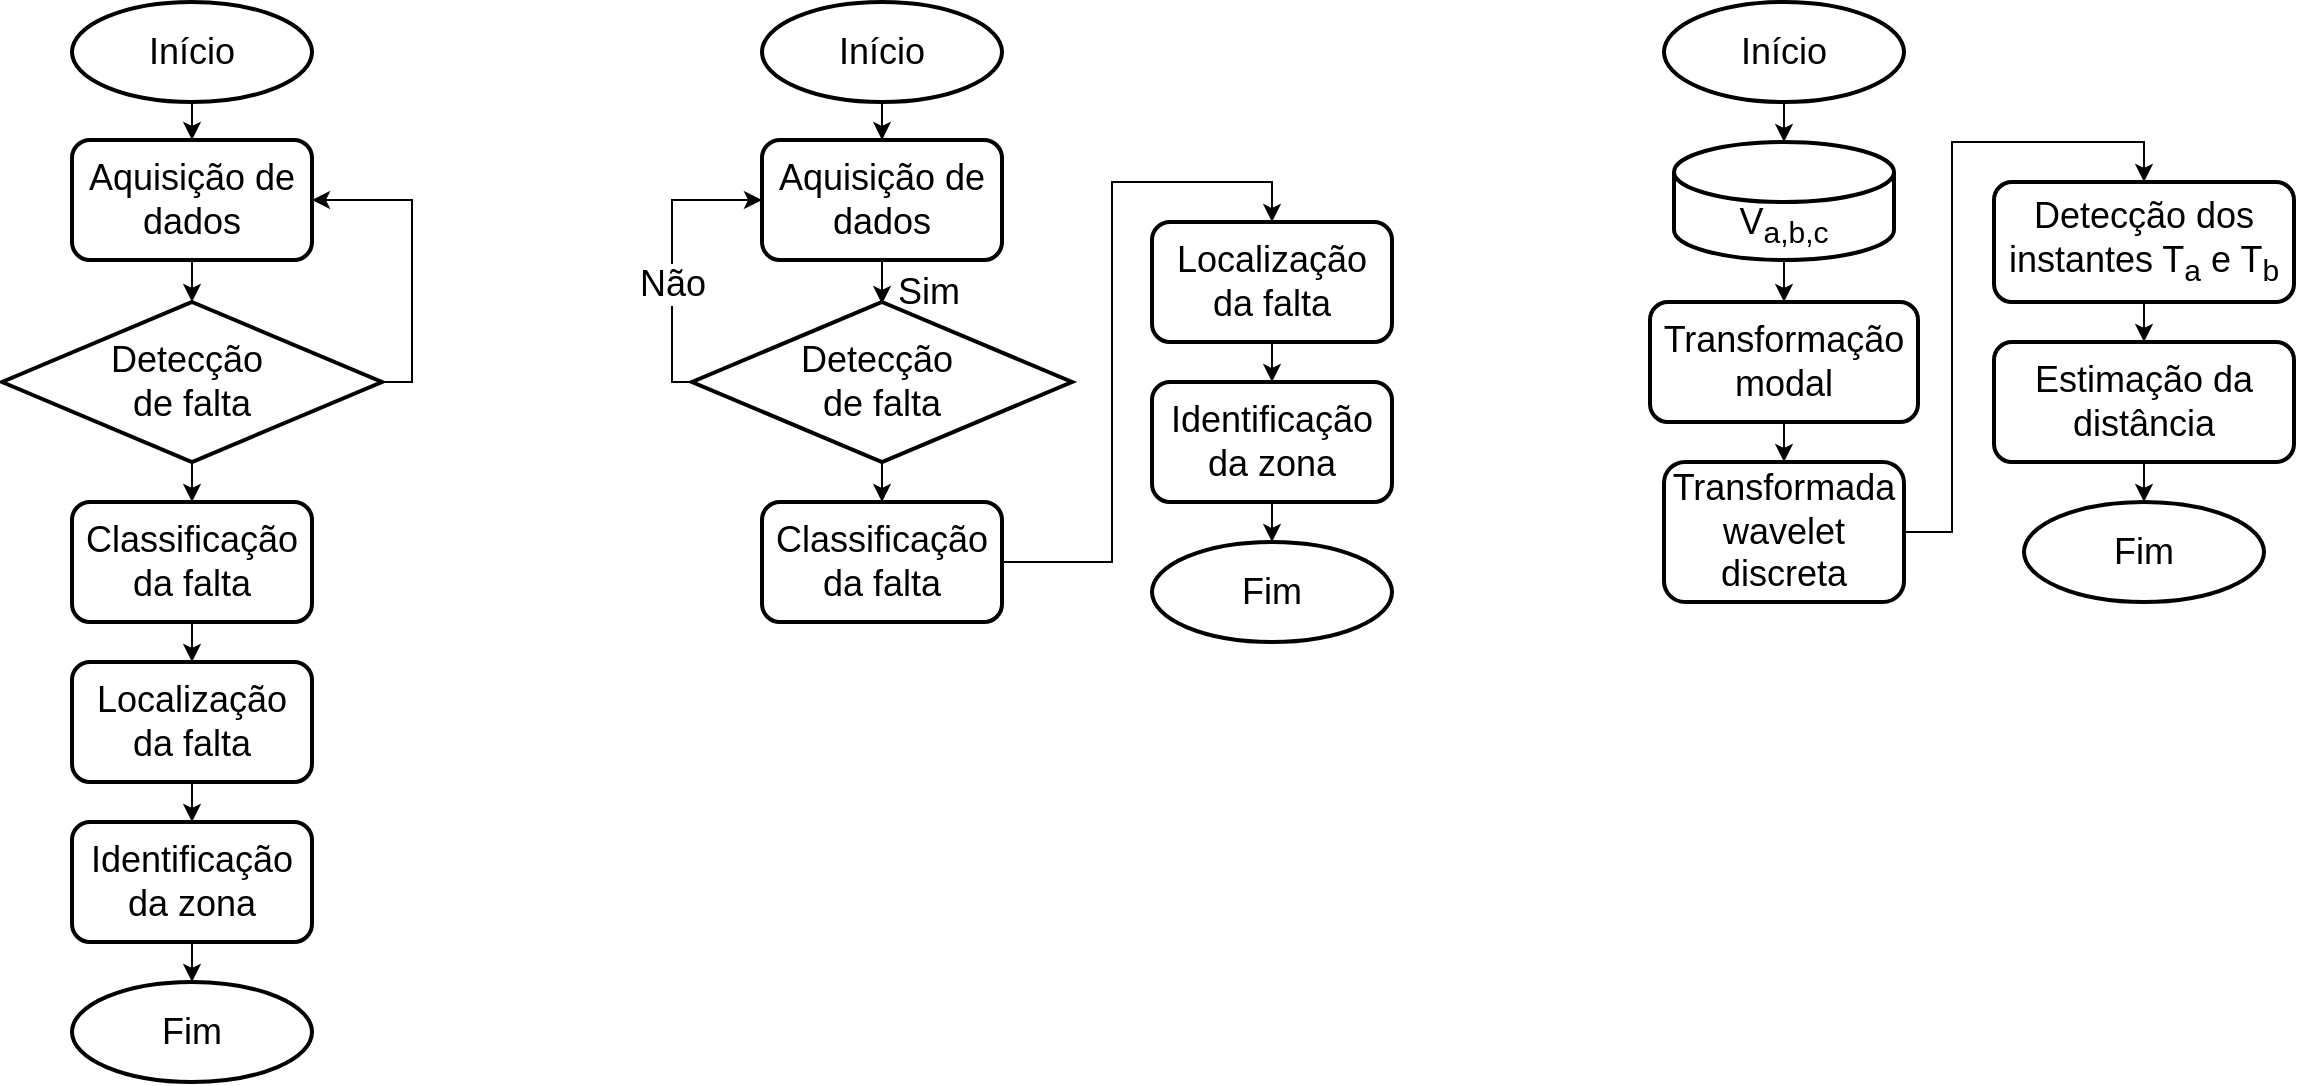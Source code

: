 <mxfile version="24.7.14">
  <diagram name="Página-1" id="QsBlmo5zc3FLVjuJQzoX">
    <mxGraphModel dx="963" dy="534" grid="1" gridSize="10" guides="1" tooltips="1" connect="1" arrows="1" fold="1" page="1" pageScale="1" pageWidth="827" pageHeight="1169" math="0" shadow="0">
      <root>
        <mxCell id="0" />
        <mxCell id="1" parent="0" />
        <mxCell id="IFKSleBwM63tv5aVSCFu-8" value="" style="edgeStyle=orthogonalEdgeStyle;rounded=0;orthogonalLoop=1;jettySize=auto;html=1;" edge="1" parent="1" source="IFKSleBwM63tv5aVSCFu-1" target="IFKSleBwM63tv5aVSCFu-2">
          <mxGeometry relative="1" as="geometry" />
        </mxCell>
        <mxCell id="IFKSleBwM63tv5aVSCFu-1" value="&lt;font style=&quot;font-size: 18px;&quot;&gt;Início&lt;/font&gt;" style="ellipse;whiteSpace=wrap;html=1;strokeWidth=2;" vertex="1" parent="1">
          <mxGeometry x="130" y="40" width="120" height="50" as="geometry" />
        </mxCell>
        <mxCell id="IFKSleBwM63tv5aVSCFu-9" value="" style="edgeStyle=orthogonalEdgeStyle;rounded=0;orthogonalLoop=1;jettySize=auto;html=1;" edge="1" parent="1" source="IFKSleBwM63tv5aVSCFu-2" target="IFKSleBwM63tv5aVSCFu-3">
          <mxGeometry relative="1" as="geometry" />
        </mxCell>
        <mxCell id="IFKSleBwM63tv5aVSCFu-2" value="&lt;font style=&quot;font-size: 18px;&quot;&gt;Aquisição de dados&lt;/font&gt;" style="rounded=1;whiteSpace=wrap;html=1;strokeWidth=2;" vertex="1" parent="1">
          <mxGeometry x="130" y="109" width="120" height="60" as="geometry" />
        </mxCell>
        <mxCell id="IFKSleBwM63tv5aVSCFu-11" value="" style="edgeStyle=orthogonalEdgeStyle;rounded=0;orthogonalLoop=1;jettySize=auto;html=1;" edge="1" parent="1" source="IFKSleBwM63tv5aVSCFu-3" target="IFKSleBwM63tv5aVSCFu-4">
          <mxGeometry relative="1" as="geometry" />
        </mxCell>
        <mxCell id="IFKSleBwM63tv5aVSCFu-18" style="edgeStyle=orthogonalEdgeStyle;rounded=0;orthogonalLoop=1;jettySize=auto;html=1;entryX=1;entryY=0.5;entryDx=0;entryDy=0;" edge="1" parent="1" source="IFKSleBwM63tv5aVSCFu-3" target="IFKSleBwM63tv5aVSCFu-2">
          <mxGeometry relative="1" as="geometry">
            <mxPoint x="330" y="220" as="targetPoint" />
            <Array as="points">
              <mxPoint x="300" y="230" />
              <mxPoint x="300" y="139" />
            </Array>
          </mxGeometry>
        </mxCell>
        <mxCell id="IFKSleBwM63tv5aVSCFu-3" value="&lt;font style=&quot;font-size: 18px;&quot;&gt;Detecção&amp;nbsp;&lt;/font&gt;&lt;div&gt;&lt;font style=&quot;font-size: 18px;&quot;&gt;de falta&lt;/font&gt;&lt;/div&gt;" style="rhombus;whiteSpace=wrap;html=1;strokeWidth=2;" vertex="1" parent="1">
          <mxGeometry x="95" y="190" width="190" height="80" as="geometry" />
        </mxCell>
        <mxCell id="IFKSleBwM63tv5aVSCFu-13" value="" style="edgeStyle=orthogonalEdgeStyle;rounded=0;orthogonalLoop=1;jettySize=auto;html=1;" edge="1" parent="1" source="IFKSleBwM63tv5aVSCFu-4" target="IFKSleBwM63tv5aVSCFu-5">
          <mxGeometry relative="1" as="geometry" />
        </mxCell>
        <mxCell id="IFKSleBwM63tv5aVSCFu-4" value="&lt;font style=&quot;font-size: 18px;&quot;&gt;Classificação da falta&lt;/font&gt;" style="rounded=1;whiteSpace=wrap;html=1;strokeWidth=2;" vertex="1" parent="1">
          <mxGeometry x="130" y="290" width="120" height="60" as="geometry" />
        </mxCell>
        <mxCell id="IFKSleBwM63tv5aVSCFu-14" value="" style="edgeStyle=orthogonalEdgeStyle;rounded=0;orthogonalLoop=1;jettySize=auto;html=1;" edge="1" parent="1" source="IFKSleBwM63tv5aVSCFu-5" target="IFKSleBwM63tv5aVSCFu-6">
          <mxGeometry relative="1" as="geometry" />
        </mxCell>
        <mxCell id="IFKSleBwM63tv5aVSCFu-5" value="&lt;font style=&quot;font-size: 18px;&quot;&gt;Localização da falta&lt;/font&gt;" style="rounded=1;whiteSpace=wrap;html=1;strokeWidth=2;" vertex="1" parent="1">
          <mxGeometry x="130" y="370" width="120" height="60" as="geometry" />
        </mxCell>
        <mxCell id="IFKSleBwM63tv5aVSCFu-15" value="" style="edgeStyle=orthogonalEdgeStyle;rounded=0;orthogonalLoop=1;jettySize=auto;html=1;" edge="1" parent="1" source="IFKSleBwM63tv5aVSCFu-6" target="IFKSleBwM63tv5aVSCFu-7">
          <mxGeometry relative="1" as="geometry" />
        </mxCell>
        <mxCell id="IFKSleBwM63tv5aVSCFu-6" value="&lt;font style=&quot;font-size: 18px;&quot;&gt;Identificação da zona&lt;/font&gt;" style="rounded=1;whiteSpace=wrap;html=1;strokeWidth=2;" vertex="1" parent="1">
          <mxGeometry x="130" y="450" width="120" height="60" as="geometry" />
        </mxCell>
        <mxCell id="IFKSleBwM63tv5aVSCFu-7" value="&lt;span style=&quot;font-size: 18px;&quot;&gt;Fim&lt;/span&gt;" style="ellipse;whiteSpace=wrap;html=1;strokeWidth=2;" vertex="1" parent="1">
          <mxGeometry x="130" y="530" width="120" height="50" as="geometry" />
        </mxCell>
        <mxCell id="IFKSleBwM63tv5aVSCFu-33" value="" style="edgeStyle=orthogonalEdgeStyle;rounded=0;orthogonalLoop=1;jettySize=auto;html=1;" edge="1" parent="1" source="IFKSleBwM63tv5aVSCFu-34" target="IFKSleBwM63tv5aVSCFu-36">
          <mxGeometry relative="1" as="geometry" />
        </mxCell>
        <mxCell id="IFKSleBwM63tv5aVSCFu-34" value="&lt;font style=&quot;font-size: 18px;&quot;&gt;Início&lt;/font&gt;" style="ellipse;whiteSpace=wrap;html=1;strokeWidth=2;" vertex="1" parent="1">
          <mxGeometry x="475" y="40" width="120" height="50" as="geometry" />
        </mxCell>
        <mxCell id="IFKSleBwM63tv5aVSCFu-35" value="" style="edgeStyle=orthogonalEdgeStyle;rounded=0;orthogonalLoop=1;jettySize=auto;html=1;" edge="1" parent="1">
          <mxGeometry relative="1" as="geometry">
            <mxPoint x="535.0" y="170" as="sourcePoint" />
            <mxPoint x="535.0" y="191.0" as="targetPoint" />
          </mxGeometry>
        </mxCell>
        <mxCell id="IFKSleBwM63tv5aVSCFu-60" value="&lt;font style=&quot;font-size: 18px;&quot;&gt;Sim&lt;/font&gt;" style="edgeLabel;html=1;align=center;verticalAlign=middle;resizable=0;points=[];" vertex="1" connectable="0" parent="IFKSleBwM63tv5aVSCFu-35">
          <mxGeometry x="0.083" y="-1" relative="1" as="geometry">
            <mxPoint x="24" y="3" as="offset" />
          </mxGeometry>
        </mxCell>
        <mxCell id="IFKSleBwM63tv5aVSCFu-36" value="&lt;font style=&quot;font-size: 18px;&quot;&gt;Aquisição de dados&lt;/font&gt;" style="rounded=1;whiteSpace=wrap;html=1;strokeWidth=2;" vertex="1" parent="1">
          <mxGeometry x="475" y="109" width="120" height="60" as="geometry" />
        </mxCell>
        <mxCell id="IFKSleBwM63tv5aVSCFu-55" value="" style="edgeStyle=orthogonalEdgeStyle;rounded=0;orthogonalLoop=1;jettySize=auto;html=1;" edge="1" parent="1" source="IFKSleBwM63tv5aVSCFu-39" target="IFKSleBwM63tv5aVSCFu-48">
          <mxGeometry relative="1" as="geometry" />
        </mxCell>
        <mxCell id="IFKSleBwM63tv5aVSCFu-58" style="edgeStyle=orthogonalEdgeStyle;rounded=0;orthogonalLoop=1;jettySize=auto;html=1;entryX=0;entryY=0.5;entryDx=0;entryDy=0;" edge="1" parent="1" source="IFKSleBwM63tv5aVSCFu-39" target="IFKSleBwM63tv5aVSCFu-36">
          <mxGeometry relative="1" as="geometry">
            <Array as="points">
              <mxPoint x="430" y="230" />
              <mxPoint x="430" y="139" />
            </Array>
          </mxGeometry>
        </mxCell>
        <mxCell id="IFKSleBwM63tv5aVSCFu-59" value="&lt;font style=&quot;font-size: 18px;&quot;&gt;Não&lt;/font&gt;" style="edgeLabel;html=1;align=center;verticalAlign=middle;resizable=0;points=[];" vertex="1" connectable="0" parent="IFKSleBwM63tv5aVSCFu-58">
          <mxGeometry x="-0.189" relative="1" as="geometry">
            <mxPoint as="offset" />
          </mxGeometry>
        </mxCell>
        <mxCell id="IFKSleBwM63tv5aVSCFu-39" value="&lt;font style=&quot;font-size: 18px;&quot;&gt;Detecção&amp;nbsp;&lt;/font&gt;&lt;div&gt;&lt;font style=&quot;font-size: 18px;&quot;&gt;de falta&lt;/font&gt;&lt;/div&gt;" style="rhombus;whiteSpace=wrap;html=1;strokeWidth=2;" vertex="1" parent="1">
          <mxGeometry x="440" y="190" width="190" height="80" as="geometry" />
        </mxCell>
        <mxCell id="IFKSleBwM63tv5aVSCFu-47" value="" style="edgeStyle=orthogonalEdgeStyle;rounded=0;orthogonalLoop=1;jettySize=auto;html=1;entryX=0.5;entryY=0;entryDx=0;entryDy=0;" edge="1" parent="1" source="IFKSleBwM63tv5aVSCFu-48" target="IFKSleBwM63tv5aVSCFu-50">
          <mxGeometry relative="1" as="geometry">
            <mxPoint x="535.0" y="370" as="targetPoint" />
            <Array as="points">
              <mxPoint x="650" y="320" />
              <mxPoint x="650" y="130" />
              <mxPoint x="730" y="130" />
            </Array>
          </mxGeometry>
        </mxCell>
        <mxCell id="IFKSleBwM63tv5aVSCFu-48" value="&lt;font style=&quot;font-size: 18px;&quot;&gt;Classificação da falta&lt;/font&gt;" style="rounded=1;whiteSpace=wrap;html=1;strokeWidth=2;" vertex="1" parent="1">
          <mxGeometry x="475" y="290" width="120" height="60" as="geometry" />
        </mxCell>
        <mxCell id="IFKSleBwM63tv5aVSCFu-49" value="" style="edgeStyle=orthogonalEdgeStyle;rounded=0;orthogonalLoop=1;jettySize=auto;html=1;" edge="1" parent="1" source="IFKSleBwM63tv5aVSCFu-50" target="IFKSleBwM63tv5aVSCFu-52">
          <mxGeometry relative="1" as="geometry" />
        </mxCell>
        <mxCell id="IFKSleBwM63tv5aVSCFu-50" value="&lt;font style=&quot;font-size: 18px;&quot;&gt;Localização da falta&lt;/font&gt;" style="rounded=1;whiteSpace=wrap;html=1;strokeWidth=2;" vertex="1" parent="1">
          <mxGeometry x="670" y="150" width="120" height="60" as="geometry" />
        </mxCell>
        <mxCell id="IFKSleBwM63tv5aVSCFu-51" value="" style="edgeStyle=orthogonalEdgeStyle;rounded=0;orthogonalLoop=1;jettySize=auto;html=1;" edge="1" parent="1" source="IFKSleBwM63tv5aVSCFu-52" target="IFKSleBwM63tv5aVSCFu-53">
          <mxGeometry relative="1" as="geometry" />
        </mxCell>
        <mxCell id="IFKSleBwM63tv5aVSCFu-52" value="&lt;font style=&quot;font-size: 18px;&quot;&gt;Identificação da zona&lt;/font&gt;" style="rounded=1;whiteSpace=wrap;html=1;strokeWidth=2;" vertex="1" parent="1">
          <mxGeometry x="670" y="230" width="120" height="60" as="geometry" />
        </mxCell>
        <mxCell id="IFKSleBwM63tv5aVSCFu-53" value="&lt;span style=&quot;font-size: 18px;&quot;&gt;Fim&lt;/span&gt;" style="ellipse;whiteSpace=wrap;html=1;strokeWidth=2;" vertex="1" parent="1">
          <mxGeometry x="670" y="310" width="120" height="50" as="geometry" />
        </mxCell>
        <mxCell id="IFKSleBwM63tv5aVSCFu-82" value="" style="edgeStyle=orthogonalEdgeStyle;rounded=0;orthogonalLoop=1;jettySize=auto;html=1;" edge="1" parent="1" source="IFKSleBwM63tv5aVSCFu-65" target="IFKSleBwM63tv5aVSCFu-81">
          <mxGeometry relative="1" as="geometry" />
        </mxCell>
        <mxCell id="IFKSleBwM63tv5aVSCFu-65" value="&lt;font style=&quot;font-size: 18px;&quot;&gt;Início&lt;/font&gt;" style="ellipse;whiteSpace=wrap;html=1;strokeWidth=2;" vertex="1" parent="1">
          <mxGeometry x="926" y="40" width="120" height="50" as="geometry" />
        </mxCell>
        <mxCell id="IFKSleBwM63tv5aVSCFu-73" value="" style="edgeStyle=orthogonalEdgeStyle;rounded=0;orthogonalLoop=1;jettySize=auto;html=1;entryX=0.5;entryY=0;entryDx=0;entryDy=0;" edge="1" parent="1" source="IFKSleBwM63tv5aVSCFu-74" target="IFKSleBwM63tv5aVSCFu-76">
          <mxGeometry relative="1" as="geometry">
            <mxPoint x="986.0" y="370" as="targetPoint" />
            <Array as="points">
              <mxPoint x="1070" y="305" />
              <mxPoint x="1070" y="110" />
              <mxPoint x="1166" y="110" />
            </Array>
          </mxGeometry>
        </mxCell>
        <mxCell id="IFKSleBwM63tv5aVSCFu-74" value="&lt;font style=&quot;font-size: 18px;&quot;&gt;Transformada wavelet discreta&lt;/font&gt;" style="rounded=1;whiteSpace=wrap;html=1;strokeWidth=2;" vertex="1" parent="1">
          <mxGeometry x="926" y="270" width="120" height="70" as="geometry" />
        </mxCell>
        <mxCell id="IFKSleBwM63tv5aVSCFu-87" value="" style="edgeStyle=orthogonalEdgeStyle;rounded=0;orthogonalLoop=1;jettySize=auto;html=1;" edge="1" parent="1" source="IFKSleBwM63tv5aVSCFu-76" target="IFKSleBwM63tv5aVSCFu-78">
          <mxGeometry relative="1" as="geometry" />
        </mxCell>
        <mxCell id="IFKSleBwM63tv5aVSCFu-76" value="&lt;font style=&quot;font-size: 18px;&quot;&gt;Detecção dos instantes T&lt;sub&gt;a&lt;/sub&gt; e T&lt;sub&gt;b&lt;/sub&gt;&lt;/font&gt;" style="rounded=1;whiteSpace=wrap;html=1;strokeWidth=2;" vertex="1" parent="1">
          <mxGeometry x="1091" y="130" width="150" height="60" as="geometry" />
        </mxCell>
        <mxCell id="IFKSleBwM63tv5aVSCFu-88" value="" style="edgeStyle=orthogonalEdgeStyle;rounded=0;orthogonalLoop=1;jettySize=auto;html=1;" edge="1" parent="1" source="IFKSleBwM63tv5aVSCFu-78" target="IFKSleBwM63tv5aVSCFu-79">
          <mxGeometry relative="1" as="geometry" />
        </mxCell>
        <mxCell id="IFKSleBwM63tv5aVSCFu-78" value="&lt;font style=&quot;font-size: 18px;&quot;&gt;Estimação da distância&lt;/font&gt;" style="rounded=1;whiteSpace=wrap;html=1;strokeWidth=2;" vertex="1" parent="1">
          <mxGeometry x="1091" y="210" width="150" height="60" as="geometry" />
        </mxCell>
        <mxCell id="IFKSleBwM63tv5aVSCFu-79" value="&lt;span style=&quot;font-size: 18px;&quot;&gt;Fim&lt;/span&gt;" style="ellipse;whiteSpace=wrap;html=1;strokeWidth=2;" vertex="1" parent="1">
          <mxGeometry x="1106" y="290" width="120" height="50" as="geometry" />
        </mxCell>
        <mxCell id="IFKSleBwM63tv5aVSCFu-84" value="" style="edgeStyle=orthogonalEdgeStyle;rounded=0;orthogonalLoop=1;jettySize=auto;html=1;" edge="1" parent="1" source="IFKSleBwM63tv5aVSCFu-81" target="IFKSleBwM63tv5aVSCFu-83">
          <mxGeometry relative="1" as="geometry" />
        </mxCell>
        <mxCell id="IFKSleBwM63tv5aVSCFu-81" value="&lt;font style=&quot;font-size: 18px;&quot;&gt;V&lt;sub&gt;a,b,c&lt;/sub&gt;&lt;/font&gt;" style="shape=cylinder3;whiteSpace=wrap;html=1;boundedLbl=1;backgroundOutline=1;size=15;strokeWidth=2;" vertex="1" parent="1">
          <mxGeometry x="931" y="110" width="110" height="59" as="geometry" />
        </mxCell>
        <mxCell id="IFKSleBwM63tv5aVSCFu-85" value="" style="edgeStyle=orthogonalEdgeStyle;rounded=0;orthogonalLoop=1;jettySize=auto;html=1;" edge="1" parent="1" source="IFKSleBwM63tv5aVSCFu-83" target="IFKSleBwM63tv5aVSCFu-74">
          <mxGeometry relative="1" as="geometry" />
        </mxCell>
        <mxCell id="IFKSleBwM63tv5aVSCFu-83" value="&lt;font style=&quot;font-size: 18px;&quot;&gt;Transformação modal&lt;/font&gt;" style="rounded=1;whiteSpace=wrap;html=1;strokeWidth=2;" vertex="1" parent="1">
          <mxGeometry x="919" y="190" width="134" height="60" as="geometry" />
        </mxCell>
      </root>
    </mxGraphModel>
  </diagram>
</mxfile>
